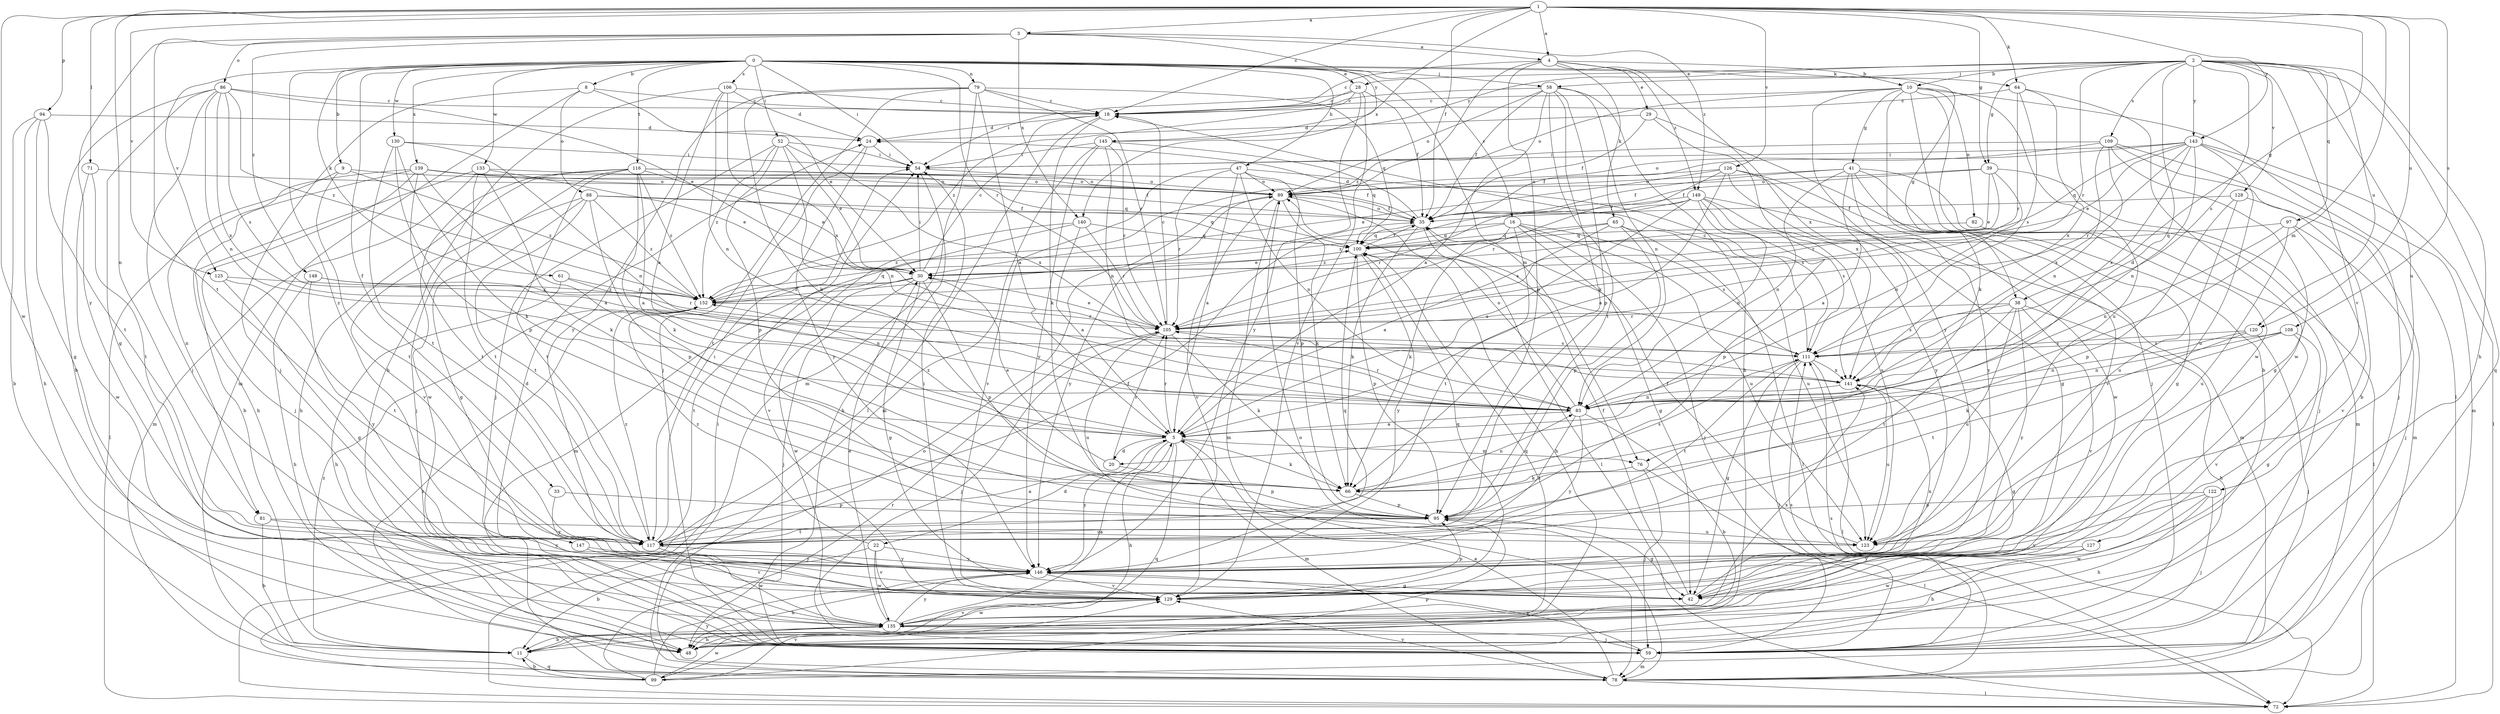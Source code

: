 strict digraph  {
0;
1;
2;
3;
4;
5;
8;
9;
10;
11;
16;
18;
20;
22;
24;
28;
29;
30;
33;
35;
38;
39;
41;
42;
47;
48;
52;
54;
58;
59;
61;
64;
65;
66;
71;
72;
76;
78;
79;
81;
82;
83;
86;
88;
89;
94;
95;
97;
99;
100;
105;
106;
108;
109;
111;
116;
117;
120;
122;
123;
125;
126;
127;
128;
129;
130;
133;
135;
139;
140;
141;
143;
145;
146;
147;
148;
149;
152;
0 -> 8  [label=b];
0 -> 9  [label=b];
0 -> 16  [label=c];
0 -> 28  [label=e];
0 -> 33  [label=f];
0 -> 38  [label=g];
0 -> 47  [label=h];
0 -> 52  [label=i];
0 -> 54  [label=i];
0 -> 58  [label=j];
0 -> 61  [label=k];
0 -> 64  [label=k];
0 -> 76  [label=m];
0 -> 79  [label=n];
0 -> 105  [label=r];
0 -> 106  [label=s];
0 -> 116  [label=t];
0 -> 125  [label=v];
0 -> 130  [label=w];
0 -> 133  [label=w];
0 -> 139  [label=x];
0 -> 147  [label=z];
1 -> 3  [label=a];
1 -> 4  [label=a];
1 -> 18  [label=c];
1 -> 35  [label=f];
1 -> 38  [label=g];
1 -> 39  [label=g];
1 -> 64  [label=k];
1 -> 71  [label=l];
1 -> 76  [label=m];
1 -> 81  [label=n];
1 -> 94  [label=p];
1 -> 108  [label=s];
1 -> 120  [label=u];
1 -> 125  [label=v];
1 -> 126  [label=v];
1 -> 135  [label=w];
1 -> 140  [label=x];
1 -> 143  [label=y];
2 -> 10  [label=b];
2 -> 20  [label=d];
2 -> 28  [label=e];
2 -> 39  [label=g];
2 -> 48  [label=h];
2 -> 58  [label=j];
2 -> 97  [label=q];
2 -> 99  [label=q];
2 -> 105  [label=r];
2 -> 109  [label=s];
2 -> 111  [label=s];
2 -> 120  [label=u];
2 -> 122  [label=u];
2 -> 127  [label=v];
2 -> 128  [label=v];
2 -> 143  [label=y];
2 -> 145  [label=y];
3 -> 4  [label=a];
3 -> 86  [label=o];
3 -> 117  [label=t];
3 -> 140  [label=x];
3 -> 145  [label=y];
3 -> 146  [label=y];
3 -> 148  [label=z];
3 -> 149  [label=z];
4 -> 10  [label=b];
4 -> 18  [label=c];
4 -> 29  [label=e];
4 -> 65  [label=k];
4 -> 95  [label=p];
4 -> 141  [label=x];
4 -> 149  [label=z];
4 -> 152  [label=z];
5 -> 20  [label=d];
5 -> 22  [label=d];
5 -> 48  [label=h];
5 -> 66  [label=k];
5 -> 76  [label=m];
5 -> 78  [label=m];
5 -> 99  [label=q];
5 -> 105  [label=r];
5 -> 146  [label=y];
5 -> 152  [label=z];
8 -> 18  [label=c];
8 -> 30  [label=e];
8 -> 59  [label=j];
8 -> 78  [label=m];
8 -> 88  [label=o];
9 -> 81  [label=n];
9 -> 89  [label=o];
9 -> 117  [label=t];
9 -> 152  [label=z];
10 -> 11  [label=b];
10 -> 18  [label=c];
10 -> 41  [label=g];
10 -> 66  [label=k];
10 -> 72  [label=l];
10 -> 82  [label=n];
10 -> 89  [label=o];
10 -> 123  [label=u];
10 -> 135  [label=w];
10 -> 146  [label=y];
11 -> 99  [label=q];
11 -> 100  [label=q];
11 -> 152  [label=z];
16 -> 42  [label=g];
16 -> 59  [label=j];
16 -> 66  [label=k];
16 -> 100  [label=q];
16 -> 111  [label=s];
16 -> 117  [label=t];
16 -> 123  [label=u];
16 -> 152  [label=z];
18 -> 24  [label=d];
18 -> 66  [label=k];
18 -> 72  [label=l];
20 -> 30  [label=e];
20 -> 95  [label=p];
20 -> 105  [label=r];
22 -> 11  [label=b];
22 -> 129  [label=v];
22 -> 135  [label=w];
22 -> 146  [label=y];
22 -> 152  [label=z];
24 -> 54  [label=i];
24 -> 117  [label=t];
24 -> 146  [label=y];
28 -> 18  [label=c];
28 -> 35  [label=f];
28 -> 54  [label=i];
28 -> 129  [label=v];
28 -> 146  [label=y];
28 -> 152  [label=z];
29 -> 24  [label=d];
29 -> 35  [label=f];
29 -> 59  [label=j];
29 -> 141  [label=x];
30 -> 18  [label=c];
30 -> 42  [label=g];
30 -> 54  [label=i];
30 -> 59  [label=j];
30 -> 95  [label=p];
30 -> 117  [label=t];
30 -> 135  [label=w];
30 -> 152  [label=z];
33 -> 95  [label=p];
33 -> 146  [label=y];
35 -> 24  [label=d];
35 -> 66  [label=k];
35 -> 72  [label=l];
35 -> 89  [label=o];
35 -> 100  [label=q];
38 -> 48  [label=h];
38 -> 105  [label=r];
38 -> 111  [label=s];
38 -> 117  [label=t];
38 -> 123  [label=u];
38 -> 129  [label=v];
38 -> 146  [label=y];
39 -> 30  [label=e];
39 -> 35  [label=f];
39 -> 78  [label=m];
39 -> 83  [label=n];
39 -> 89  [label=o];
39 -> 105  [label=r];
41 -> 5  [label=a];
41 -> 35  [label=f];
41 -> 42  [label=g];
41 -> 59  [label=j];
41 -> 83  [label=n];
41 -> 89  [label=o];
41 -> 129  [label=v];
41 -> 146  [label=y];
42 -> 35  [label=f];
42 -> 141  [label=x];
47 -> 5  [label=a];
47 -> 83  [label=n];
47 -> 89  [label=o];
47 -> 95  [label=p];
47 -> 105  [label=r];
47 -> 111  [label=s];
47 -> 129  [label=v];
52 -> 30  [label=e];
52 -> 54  [label=i];
52 -> 59  [label=j];
52 -> 83  [label=n];
52 -> 95  [label=p];
52 -> 141  [label=x];
52 -> 152  [label=z];
54 -> 48  [label=h];
54 -> 89  [label=o];
58 -> 5  [label=a];
58 -> 18  [label=c];
58 -> 35  [label=f];
58 -> 48  [label=h];
58 -> 66  [label=k];
58 -> 83  [label=n];
58 -> 89  [label=o];
58 -> 95  [label=p];
58 -> 117  [label=t];
59 -> 78  [label=m];
59 -> 111  [label=s];
59 -> 146  [label=y];
61 -> 48  [label=h];
61 -> 83  [label=n];
61 -> 152  [label=z];
64 -> 18  [label=c];
64 -> 105  [label=r];
64 -> 111  [label=s];
64 -> 135  [label=w];
64 -> 141  [label=x];
65 -> 5  [label=a];
65 -> 72  [label=l];
65 -> 95  [label=p];
65 -> 100  [label=q];
65 -> 123  [label=u];
65 -> 152  [label=z];
66 -> 83  [label=n];
66 -> 95  [label=p];
66 -> 111  [label=s];
71 -> 89  [label=o];
71 -> 117  [label=t];
71 -> 135  [label=w];
72 -> 89  [label=o];
76 -> 59  [label=j];
76 -> 66  [label=k];
76 -> 72  [label=l];
78 -> 5  [label=a];
78 -> 72  [label=l];
78 -> 89  [label=o];
78 -> 111  [label=s];
78 -> 129  [label=v];
78 -> 152  [label=z];
79 -> 5  [label=a];
79 -> 18  [label=c];
79 -> 59  [label=j];
79 -> 66  [label=k];
79 -> 78  [label=m];
79 -> 100  [label=q];
79 -> 105  [label=r];
79 -> 146  [label=y];
81 -> 11  [label=b];
81 -> 123  [label=u];
81 -> 146  [label=y];
82 -> 72  [label=l];
82 -> 100  [label=q];
83 -> 5  [label=a];
83 -> 11  [label=b];
83 -> 89  [label=o];
83 -> 105  [label=r];
83 -> 117  [label=t];
83 -> 146  [label=y];
86 -> 11  [label=b];
86 -> 18  [label=c];
86 -> 30  [label=e];
86 -> 42  [label=g];
86 -> 59  [label=j];
86 -> 83  [label=n];
86 -> 111  [label=s];
86 -> 141  [label=x];
86 -> 152  [label=z];
88 -> 35  [label=f];
88 -> 42  [label=g];
88 -> 95  [label=p];
88 -> 100  [label=q];
88 -> 117  [label=t];
88 -> 129  [label=v];
88 -> 152  [label=z];
89 -> 35  [label=f];
89 -> 66  [label=k];
89 -> 78  [label=m];
89 -> 111  [label=s];
89 -> 129  [label=v];
89 -> 146  [label=y];
94 -> 11  [label=b];
94 -> 24  [label=d];
94 -> 42  [label=g];
94 -> 48  [label=h];
94 -> 117  [label=t];
95 -> 42  [label=g];
95 -> 117  [label=t];
95 -> 123  [label=u];
97 -> 59  [label=j];
97 -> 83  [label=n];
97 -> 100  [label=q];
97 -> 123  [label=u];
97 -> 129  [label=v];
99 -> 11  [label=b];
99 -> 54  [label=i];
99 -> 95  [label=p];
99 -> 105  [label=r];
99 -> 129  [label=v];
99 -> 135  [label=w];
99 -> 146  [label=y];
100 -> 30  [label=e];
100 -> 35  [label=f];
100 -> 48  [label=h];
100 -> 95  [label=p];
100 -> 146  [label=y];
105 -> 18  [label=c];
105 -> 30  [label=e];
105 -> 59  [label=j];
105 -> 66  [label=k];
105 -> 111  [label=s];
105 -> 123  [label=u];
106 -> 5  [label=a];
106 -> 18  [label=c];
106 -> 24  [label=d];
106 -> 48  [label=h];
106 -> 83  [label=n];
106 -> 141  [label=x];
108 -> 42  [label=g];
108 -> 66  [label=k];
108 -> 83  [label=n];
108 -> 111  [label=s];
108 -> 129  [label=v];
109 -> 11  [label=b];
109 -> 42  [label=g];
109 -> 54  [label=i];
109 -> 59  [label=j];
109 -> 83  [label=n];
109 -> 89  [label=o];
109 -> 141  [label=x];
111 -> 18  [label=c];
111 -> 42  [label=g];
111 -> 59  [label=j];
111 -> 72  [label=l];
111 -> 117  [label=t];
111 -> 141  [label=x];
116 -> 5  [label=a];
116 -> 30  [label=e];
116 -> 35  [label=f];
116 -> 48  [label=h];
116 -> 59  [label=j];
116 -> 66  [label=k];
116 -> 89  [label=o];
116 -> 117  [label=t];
116 -> 135  [label=w];
116 -> 152  [label=z];
117 -> 5  [label=a];
117 -> 35  [label=f];
117 -> 54  [label=i];
117 -> 135  [label=w];
117 -> 146  [label=y];
117 -> 152  [label=z];
120 -> 59  [label=j];
120 -> 83  [label=n];
120 -> 111  [label=s];
120 -> 117  [label=t];
122 -> 48  [label=h];
122 -> 59  [label=j];
122 -> 95  [label=p];
122 -> 129  [label=v];
122 -> 135  [label=w];
123 -> 35  [label=f];
125 -> 42  [label=g];
125 -> 117  [label=t];
125 -> 152  [label=z];
126 -> 5  [label=a];
126 -> 30  [label=e];
126 -> 42  [label=g];
126 -> 89  [label=o];
126 -> 105  [label=r];
126 -> 135  [label=w];
126 -> 146  [label=y];
127 -> 48  [label=h];
127 -> 135  [label=w];
127 -> 146  [label=y];
128 -> 35  [label=f];
128 -> 78  [label=m];
128 -> 95  [label=p];
128 -> 123  [label=u];
129 -> 54  [label=i];
129 -> 95  [label=p];
129 -> 100  [label=q];
129 -> 135  [label=w];
130 -> 54  [label=i];
130 -> 66  [label=k];
130 -> 83  [label=n];
130 -> 95  [label=p];
130 -> 117  [label=t];
133 -> 11  [label=b];
133 -> 30  [label=e];
133 -> 66  [label=k];
133 -> 78  [label=m];
133 -> 89  [label=o];
133 -> 117  [label=t];
135 -> 5  [label=a];
135 -> 11  [label=b];
135 -> 24  [label=d];
135 -> 30  [label=e];
135 -> 48  [label=h];
135 -> 59  [label=j];
135 -> 129  [label=v];
135 -> 141  [label=x];
135 -> 146  [label=y];
139 -> 5  [label=a];
139 -> 35  [label=f];
139 -> 48  [label=h];
139 -> 59  [label=j];
139 -> 72  [label=l];
139 -> 89  [label=o];
139 -> 100  [label=q];
139 -> 117  [label=t];
140 -> 5  [label=a];
140 -> 78  [label=m];
140 -> 100  [label=q];
140 -> 105  [label=r];
140 -> 129  [label=v];
141 -> 42  [label=g];
141 -> 83  [label=n];
141 -> 123  [label=u];
143 -> 30  [label=e];
143 -> 35  [label=f];
143 -> 54  [label=i];
143 -> 72  [label=l];
143 -> 78  [label=m];
143 -> 83  [label=n];
143 -> 100  [label=q];
143 -> 105  [label=r];
143 -> 123  [label=u];
143 -> 141  [label=x];
145 -> 54  [label=i];
145 -> 78  [label=m];
145 -> 83  [label=n];
145 -> 100  [label=q];
145 -> 105  [label=r];
145 -> 146  [label=y];
146 -> 42  [label=g];
146 -> 48  [label=h];
146 -> 100  [label=q];
146 -> 129  [label=v];
147 -> 129  [label=v];
147 -> 146  [label=y];
148 -> 48  [label=h];
148 -> 105  [label=r];
148 -> 146  [label=y];
148 -> 152  [label=z];
149 -> 5  [label=a];
149 -> 35  [label=f];
149 -> 78  [label=m];
149 -> 83  [label=n];
149 -> 95  [label=p];
149 -> 105  [label=r];
149 -> 111  [label=s];
149 -> 123  [label=u];
149 -> 152  [label=z];
152 -> 100  [label=q];
152 -> 105  [label=r];
}
